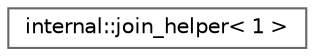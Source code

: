 digraph "类继承关系图"
{
 // LATEX_PDF_SIZE
  bgcolor="transparent";
  edge [fontname=Helvetica,fontsize=10,labelfontname=Helvetica,labelfontsize=10];
  node [fontname=Helvetica,fontsize=10,shape=box,height=0.2,width=0.4];
  rankdir="LR";
  Node0 [id="Node000000",label="internal::join_helper\< 1 \>",height=0.2,width=0.4,color="grey40", fillcolor="white", style="filled",URL="$structinternal_1_1join__helper_3_011_01_4.html",tooltip=" "];
}
